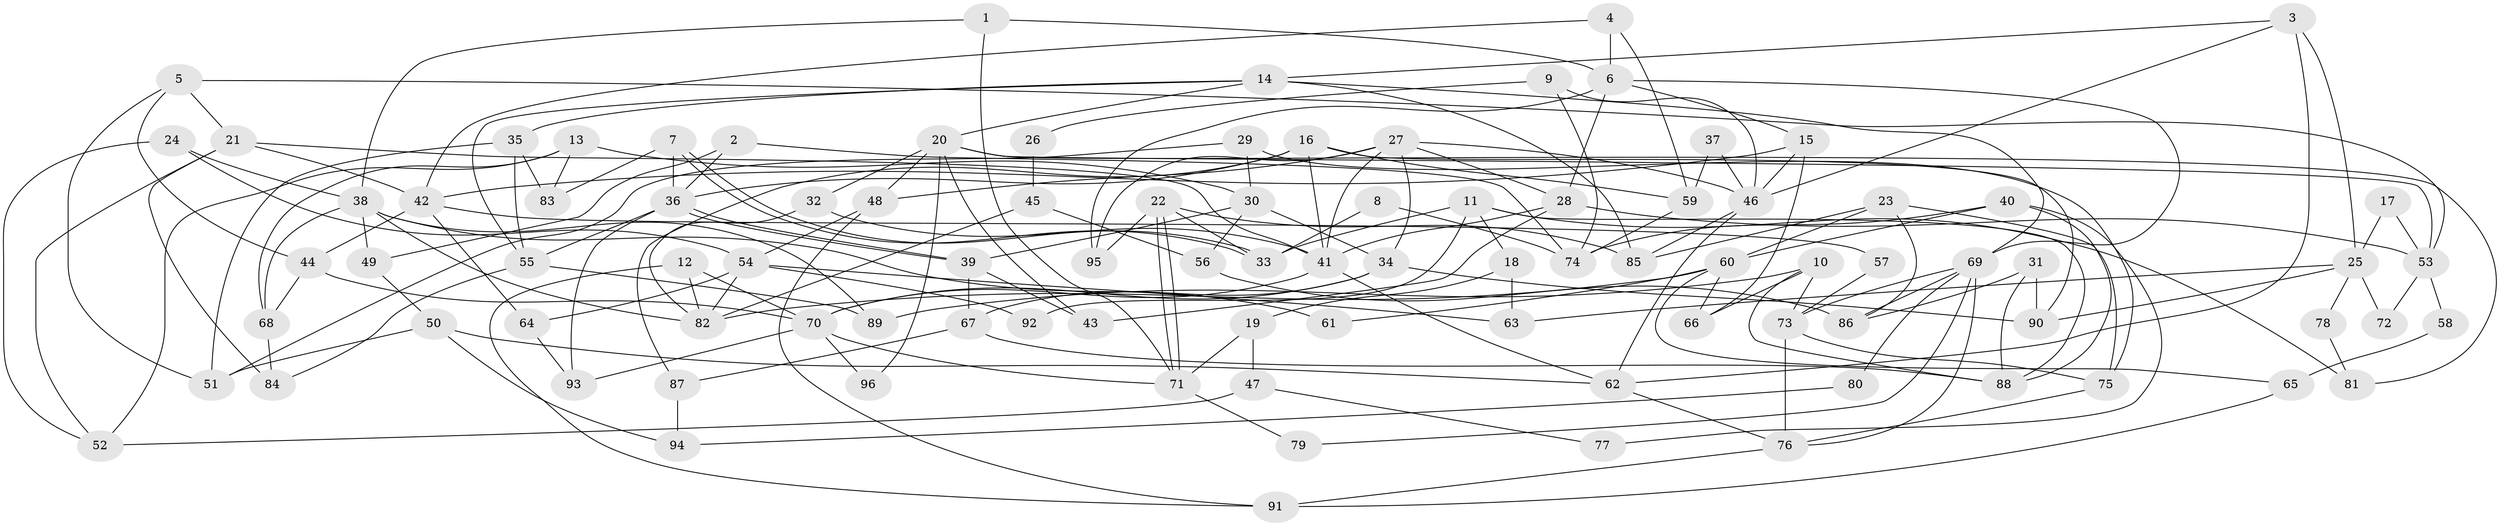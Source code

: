 // coarse degree distribution, {12: 0.028985507246376812, 3: 0.3188405797101449, 8: 0.014492753623188406, 13: 0.014492753623188406, 4: 0.2608695652173913, 6: 0.08695652173913043, 19: 0.014492753623188406, 5: 0.08695652173913043, 10: 0.014492753623188406, 2: 0.15942028985507245}
// Generated by graph-tools (version 1.1) at 2025/51/03/04/25 22:51:17]
// undirected, 96 vertices, 192 edges
graph export_dot {
  node [color=gray90,style=filled];
  1;
  2;
  3;
  4;
  5;
  6;
  7;
  8;
  9;
  10;
  11;
  12;
  13;
  14;
  15;
  16;
  17;
  18;
  19;
  20;
  21;
  22;
  23;
  24;
  25;
  26;
  27;
  28;
  29;
  30;
  31;
  32;
  33;
  34;
  35;
  36;
  37;
  38;
  39;
  40;
  41;
  42;
  43;
  44;
  45;
  46;
  47;
  48;
  49;
  50;
  51;
  52;
  53;
  54;
  55;
  56;
  57;
  58;
  59;
  60;
  61;
  62;
  63;
  64;
  65;
  66;
  67;
  68;
  69;
  70;
  71;
  72;
  73;
  74;
  75;
  76;
  77;
  78;
  79;
  80;
  81;
  82;
  83;
  84;
  85;
  86;
  87;
  88;
  89;
  90;
  91;
  92;
  93;
  94;
  95;
  96;
  1 -- 6;
  1 -- 71;
  1 -- 38;
  2 -- 74;
  2 -- 36;
  2 -- 49;
  3 -- 14;
  3 -- 46;
  3 -- 25;
  3 -- 62;
  4 -- 42;
  4 -- 6;
  4 -- 59;
  5 -- 53;
  5 -- 21;
  5 -- 44;
  5 -- 51;
  6 -- 95;
  6 -- 69;
  6 -- 15;
  6 -- 28;
  7 -- 33;
  7 -- 33;
  7 -- 36;
  7 -- 83;
  8 -- 33;
  8 -- 74;
  9 -- 74;
  9 -- 46;
  9 -- 26;
  10 -- 89;
  10 -- 73;
  10 -- 66;
  10 -- 88;
  11 -- 33;
  11 -- 88;
  11 -- 18;
  11 -- 81;
  11 -- 92;
  12 -- 82;
  12 -- 70;
  12 -- 91;
  13 -- 52;
  13 -- 30;
  13 -- 68;
  13 -- 83;
  14 -- 55;
  14 -- 20;
  14 -- 35;
  14 -- 69;
  14 -- 85;
  15 -- 46;
  15 -- 42;
  15 -- 66;
  16 -- 36;
  16 -- 41;
  16 -- 59;
  16 -- 87;
  16 -- 90;
  17 -- 25;
  17 -- 53;
  18 -- 63;
  18 -- 19;
  19 -- 71;
  19 -- 47;
  20 -- 48;
  20 -- 32;
  20 -- 43;
  20 -- 53;
  20 -- 81;
  20 -- 96;
  21 -- 42;
  21 -- 41;
  21 -- 52;
  21 -- 84;
  22 -- 85;
  22 -- 71;
  22 -- 71;
  22 -- 33;
  22 -- 95;
  23 -- 85;
  23 -- 75;
  23 -- 60;
  23 -- 86;
  24 -- 54;
  24 -- 38;
  24 -- 52;
  25 -- 90;
  25 -- 63;
  25 -- 72;
  25 -- 78;
  26 -- 45;
  27 -- 41;
  27 -- 34;
  27 -- 28;
  27 -- 46;
  27 -- 48;
  27 -- 95;
  28 -- 41;
  28 -- 43;
  28 -- 53;
  29 -- 51;
  29 -- 75;
  29 -- 30;
  30 -- 39;
  30 -- 34;
  30 -- 56;
  31 -- 88;
  31 -- 90;
  31 -- 86;
  32 -- 82;
  32 -- 41;
  34 -- 70;
  34 -- 67;
  34 -- 90;
  35 -- 83;
  35 -- 51;
  35 -- 55;
  36 -- 55;
  36 -- 39;
  36 -- 39;
  36 -- 93;
  37 -- 46;
  37 -- 59;
  38 -- 82;
  38 -- 49;
  38 -- 61;
  38 -- 68;
  38 -- 89;
  39 -- 43;
  39 -- 67;
  40 -- 60;
  40 -- 88;
  40 -- 74;
  40 -- 77;
  41 -- 62;
  41 -- 70;
  42 -- 44;
  42 -- 57;
  42 -- 64;
  44 -- 68;
  44 -- 70;
  45 -- 56;
  45 -- 82;
  46 -- 62;
  46 -- 85;
  47 -- 52;
  47 -- 77;
  48 -- 91;
  48 -- 54;
  49 -- 50;
  50 -- 51;
  50 -- 62;
  50 -- 94;
  53 -- 58;
  53 -- 72;
  54 -- 64;
  54 -- 63;
  54 -- 82;
  54 -- 92;
  55 -- 84;
  55 -- 89;
  56 -- 86;
  57 -- 73;
  58 -- 65;
  59 -- 74;
  60 -- 66;
  60 -- 61;
  60 -- 65;
  60 -- 82;
  62 -- 76;
  64 -- 93;
  65 -- 91;
  67 -- 87;
  67 -- 88;
  68 -- 84;
  69 -- 86;
  69 -- 73;
  69 -- 76;
  69 -- 79;
  69 -- 80;
  70 -- 71;
  70 -- 93;
  70 -- 96;
  71 -- 79;
  73 -- 76;
  73 -- 75;
  75 -- 76;
  76 -- 91;
  78 -- 81;
  80 -- 94;
  87 -- 94;
}
